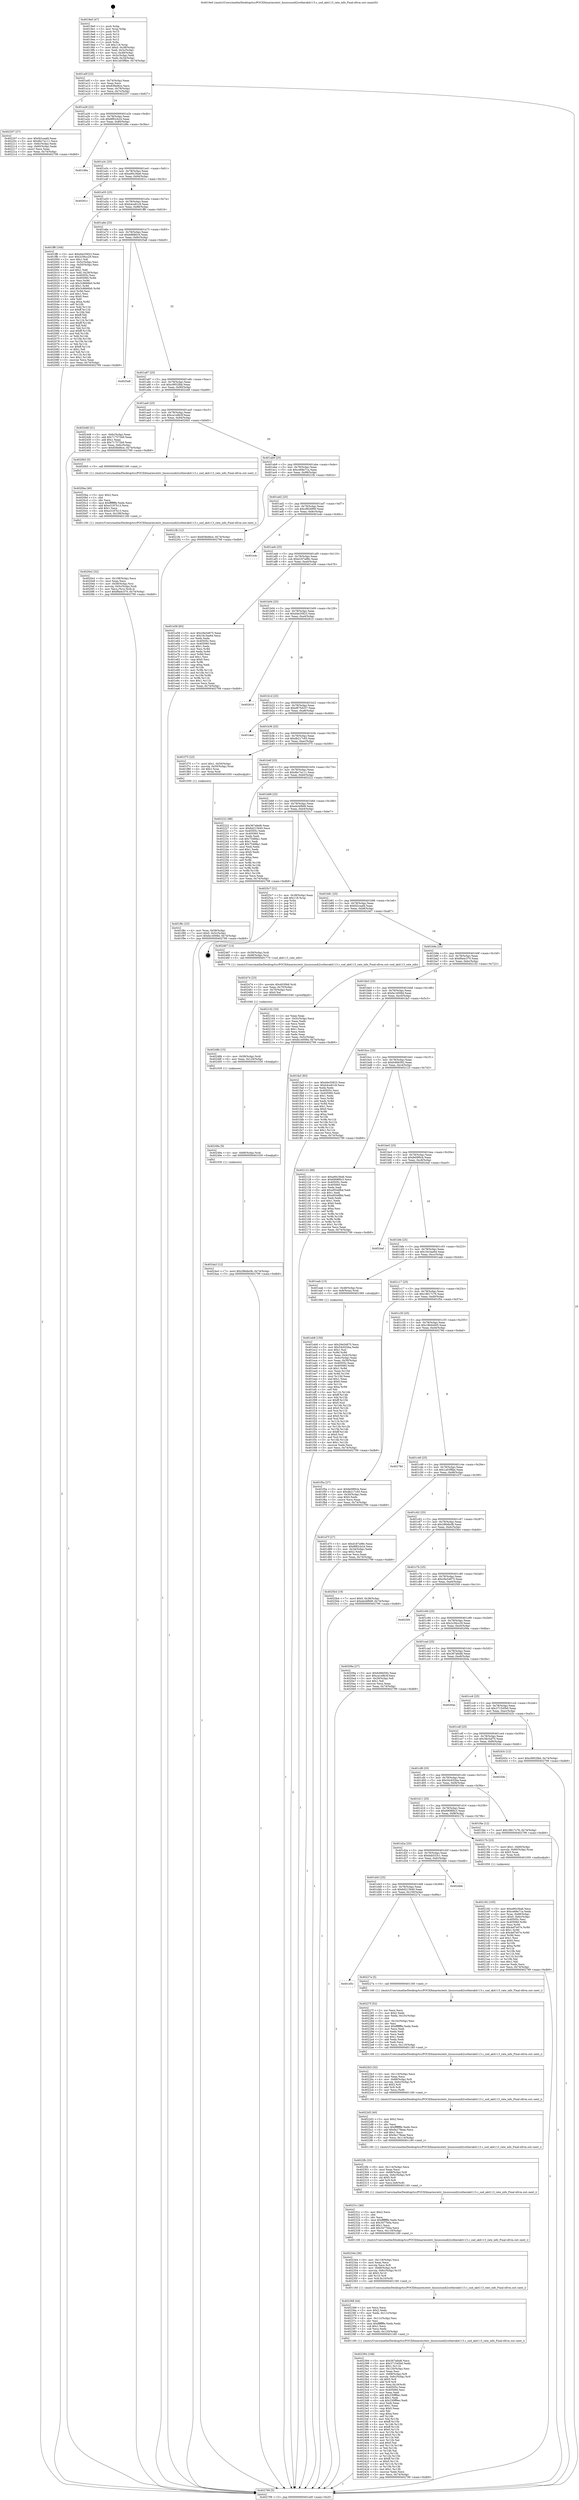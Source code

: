 digraph "0x4019e0" {
  label = "0x4019e0 (/mnt/c/Users/mathe/Desktop/tcc/POCII/binaries/extr_linuxsoundi2cotherak4113.c_snd_ak4113_rate_info_Final-ollvm.out::main(0))"
  labelloc = "t"
  node[shape=record]

  Entry [label="",width=0.3,height=0.3,shape=circle,fillcolor=black,style=filled]
  "0x401a0f" [label="{
     0x401a0f [23]\l
     | [instrs]\l
     &nbsp;&nbsp;0x401a0f \<+3\>: mov -0x74(%rbp),%eax\l
     &nbsp;&nbsp;0x401a12 \<+2\>: mov %eax,%ecx\l
     &nbsp;&nbsp;0x401a14 \<+6\>: sub $0x83fed6ce,%ecx\l
     &nbsp;&nbsp;0x401a1a \<+3\>: mov %eax,-0x78(%rbp)\l
     &nbsp;&nbsp;0x401a1d \<+3\>: mov %ecx,-0x7c(%rbp)\l
     &nbsp;&nbsp;0x401a20 \<+6\>: je 0000000000402207 \<main+0x827\>\l
  }"]
  "0x402207" [label="{
     0x402207 [27]\l
     | [instrs]\l
     &nbsp;&nbsp;0x402207 \<+5\>: mov $0xf42caafd,%eax\l
     &nbsp;&nbsp;0x40220c \<+5\>: mov $0xdbc7a111,%ecx\l
     &nbsp;&nbsp;0x402211 \<+3\>: mov -0x6c(%rbp),%edx\l
     &nbsp;&nbsp;0x402214 \<+3\>: cmp -0x60(%rbp),%edx\l
     &nbsp;&nbsp;0x402217 \<+3\>: cmovl %ecx,%eax\l
     &nbsp;&nbsp;0x40221a \<+3\>: mov %eax,-0x74(%rbp)\l
     &nbsp;&nbsp;0x40221d \<+5\>: jmp 0000000000402799 \<main+0xdb9\>\l
  }"]
  "0x401a26" [label="{
     0x401a26 [22]\l
     | [instrs]\l
     &nbsp;&nbsp;0x401a26 \<+5\>: jmp 0000000000401a2b \<main+0x4b\>\l
     &nbsp;&nbsp;0x401a2b \<+3\>: mov -0x78(%rbp),%eax\l
     &nbsp;&nbsp;0x401a2e \<+5\>: sub $0x8f82cb24,%eax\l
     &nbsp;&nbsp;0x401a33 \<+3\>: mov %eax,-0x80(%rbp)\l
     &nbsp;&nbsp;0x401a36 \<+6\>: je 0000000000401d9a \<main+0x3ba\>\l
  }"]
  Exit [label="",width=0.3,height=0.3,shape=circle,fillcolor=black,style=filled,peripheries=2]
  "0x401d9a" [label="{
     0x401d9a\l
  }", style=dashed]
  "0x401a3c" [label="{
     0x401a3c [25]\l
     | [instrs]\l
     &nbsp;&nbsp;0x401a3c \<+5\>: jmp 0000000000401a41 \<main+0x61\>\l
     &nbsp;&nbsp;0x401a41 \<+3\>: mov -0x78(%rbp),%eax\l
     &nbsp;&nbsp;0x401a44 \<+5\>: sub $0xa90c36a6,%eax\l
     &nbsp;&nbsp;0x401a49 \<+6\>: mov %eax,-0x84(%rbp)\l
     &nbsp;&nbsp;0x401a4f \<+6\>: je 000000000040261c \<main+0xc3c\>\l
  }"]
  "0x4024a3" [label="{
     0x4024a3 [12]\l
     | [instrs]\l
     &nbsp;&nbsp;0x4024a3 \<+7\>: movl $0x286dbcfb,-0x74(%rbp)\l
     &nbsp;&nbsp;0x4024aa \<+5\>: jmp 0000000000402799 \<main+0xdb9\>\l
  }"]
  "0x40261c" [label="{
     0x40261c\l
  }", style=dashed]
  "0x401a55" [label="{
     0x401a55 [25]\l
     | [instrs]\l
     &nbsp;&nbsp;0x401a55 \<+5\>: jmp 0000000000401a5a \<main+0x7a\>\l
     &nbsp;&nbsp;0x401a5a \<+3\>: mov -0x78(%rbp),%eax\l
     &nbsp;&nbsp;0x401a5d \<+5\>: sub $0xb4ce81c9,%eax\l
     &nbsp;&nbsp;0x401a62 \<+6\>: mov %eax,-0x88(%rbp)\l
     &nbsp;&nbsp;0x401a68 \<+6\>: je 0000000000401ff6 \<main+0x616\>\l
  }"]
  "0x40249a" [label="{
     0x40249a [9]\l
     | [instrs]\l
     &nbsp;&nbsp;0x40249a \<+4\>: mov -0x68(%rbp),%rdi\l
     &nbsp;&nbsp;0x40249e \<+5\>: call 0000000000401030 \<free@plt\>\l
     | [calls]\l
     &nbsp;&nbsp;0x401030 \{1\} (unknown)\l
  }"]
  "0x401ff6" [label="{
     0x401ff6 [164]\l
     | [instrs]\l
     &nbsp;&nbsp;0x401ff6 \<+5\>: mov $0xd4e35823,%eax\l
     &nbsp;&nbsp;0x401ffb \<+5\>: mov $0x2c56cc29,%ecx\l
     &nbsp;&nbsp;0x402000 \<+2\>: mov $0x1,%dl\l
     &nbsp;&nbsp;0x402002 \<+3\>: mov -0x5c(%rbp),%esi\l
     &nbsp;&nbsp;0x402005 \<+3\>: cmp -0x50(%rbp),%esi\l
     &nbsp;&nbsp;0x402008 \<+4\>: setl %dil\l
     &nbsp;&nbsp;0x40200c \<+4\>: and $0x1,%dil\l
     &nbsp;&nbsp;0x402010 \<+4\>: mov %dil,-0x29(%rbp)\l
     &nbsp;&nbsp;0x402014 \<+7\>: mov 0x40505c,%esi\l
     &nbsp;&nbsp;0x40201b \<+8\>: mov 0x405060,%r8d\l
     &nbsp;&nbsp;0x402023 \<+3\>: mov %esi,%r9d\l
     &nbsp;&nbsp;0x402026 \<+7\>: sub $0x3c8666b0,%r9d\l
     &nbsp;&nbsp;0x40202d \<+4\>: sub $0x1,%r9d\l
     &nbsp;&nbsp;0x402031 \<+7\>: add $0x3c8666b0,%r9d\l
     &nbsp;&nbsp;0x402038 \<+4\>: imul %r9d,%esi\l
     &nbsp;&nbsp;0x40203c \<+3\>: and $0x1,%esi\l
     &nbsp;&nbsp;0x40203f \<+3\>: cmp $0x0,%esi\l
     &nbsp;&nbsp;0x402042 \<+4\>: sete %dil\l
     &nbsp;&nbsp;0x402046 \<+4\>: cmp $0xa,%r8d\l
     &nbsp;&nbsp;0x40204a \<+4\>: setl %r10b\l
     &nbsp;&nbsp;0x40204e \<+3\>: mov %dil,%r11b\l
     &nbsp;&nbsp;0x402051 \<+4\>: xor $0xff,%r11b\l
     &nbsp;&nbsp;0x402055 \<+3\>: mov %r10b,%bl\l
     &nbsp;&nbsp;0x402058 \<+3\>: xor $0xff,%bl\l
     &nbsp;&nbsp;0x40205b \<+3\>: xor $0x1,%dl\l
     &nbsp;&nbsp;0x40205e \<+3\>: mov %r11b,%r14b\l
     &nbsp;&nbsp;0x402061 \<+4\>: and $0xff,%r14b\l
     &nbsp;&nbsp;0x402065 \<+3\>: and %dl,%dil\l
     &nbsp;&nbsp;0x402068 \<+3\>: mov %bl,%r15b\l
     &nbsp;&nbsp;0x40206b \<+4\>: and $0xff,%r15b\l
     &nbsp;&nbsp;0x40206f \<+3\>: and %dl,%r10b\l
     &nbsp;&nbsp;0x402072 \<+3\>: or %dil,%r14b\l
     &nbsp;&nbsp;0x402075 \<+3\>: or %r10b,%r15b\l
     &nbsp;&nbsp;0x402078 \<+3\>: xor %r15b,%r14b\l
     &nbsp;&nbsp;0x40207b \<+3\>: or %bl,%r11b\l
     &nbsp;&nbsp;0x40207e \<+4\>: xor $0xff,%r11b\l
     &nbsp;&nbsp;0x402082 \<+3\>: or $0x1,%dl\l
     &nbsp;&nbsp;0x402085 \<+3\>: and %dl,%r11b\l
     &nbsp;&nbsp;0x402088 \<+3\>: or %r11b,%r14b\l
     &nbsp;&nbsp;0x40208b \<+4\>: test $0x1,%r14b\l
     &nbsp;&nbsp;0x40208f \<+3\>: cmovne %ecx,%eax\l
     &nbsp;&nbsp;0x402092 \<+3\>: mov %eax,-0x74(%rbp)\l
     &nbsp;&nbsp;0x402095 \<+5\>: jmp 0000000000402799 \<main+0xdb9\>\l
  }"]
  "0x401a6e" [label="{
     0x401a6e [25]\l
     | [instrs]\l
     &nbsp;&nbsp;0x401a6e \<+5\>: jmp 0000000000401a73 \<main+0x93\>\l
     &nbsp;&nbsp;0x401a73 \<+3\>: mov -0x78(%rbp),%eax\l
     &nbsp;&nbsp;0x401a76 \<+5\>: sub $0xb8fdfd16,%eax\l
     &nbsp;&nbsp;0x401a7b \<+6\>: mov %eax,-0x8c(%rbp)\l
     &nbsp;&nbsp;0x401a81 \<+6\>: je 00000000004025a8 \<main+0xbc8\>\l
  }"]
  "0x40248b" [label="{
     0x40248b [15]\l
     | [instrs]\l
     &nbsp;&nbsp;0x40248b \<+4\>: mov -0x58(%rbp),%rdi\l
     &nbsp;&nbsp;0x40248f \<+6\>: mov %eax,-0x124(%rbp)\l
     &nbsp;&nbsp;0x402495 \<+5\>: call 0000000000401030 \<free@plt\>\l
     | [calls]\l
     &nbsp;&nbsp;0x401030 \{1\} (unknown)\l
  }"]
  "0x4025a8" [label="{
     0x4025a8\l
  }", style=dashed]
  "0x401a87" [label="{
     0x401a87 [25]\l
     | [instrs]\l
     &nbsp;&nbsp;0x401a87 \<+5\>: jmp 0000000000401a8c \<main+0xac\>\l
     &nbsp;&nbsp;0x401a8c \<+3\>: mov -0x78(%rbp),%eax\l
     &nbsp;&nbsp;0x401a8f \<+5\>: sub $0xc9952fbb,%eax\l
     &nbsp;&nbsp;0x401a94 \<+6\>: mov %eax,-0x90(%rbp)\l
     &nbsp;&nbsp;0x401a9a \<+6\>: je 0000000000402448 \<main+0xa68\>\l
  }"]
  "0x402474" [label="{
     0x402474 [23]\l
     | [instrs]\l
     &nbsp;&nbsp;0x402474 \<+10\>: movabs $0x4030b6,%rdi\l
     &nbsp;&nbsp;0x40247e \<+3\>: mov %eax,-0x70(%rbp)\l
     &nbsp;&nbsp;0x402481 \<+3\>: mov -0x70(%rbp),%esi\l
     &nbsp;&nbsp;0x402484 \<+2\>: mov $0x0,%al\l
     &nbsp;&nbsp;0x402486 \<+5\>: call 0000000000401040 \<printf@plt\>\l
     | [calls]\l
     &nbsp;&nbsp;0x401040 \{1\} (unknown)\l
  }"]
  "0x402448" [label="{
     0x402448 [31]\l
     | [instrs]\l
     &nbsp;&nbsp;0x402448 \<+3\>: mov -0x6c(%rbp),%eax\l
     &nbsp;&nbsp;0x40244b \<+5\>: add $0x717572b9,%eax\l
     &nbsp;&nbsp;0x402450 \<+3\>: add $0x1,%eax\l
     &nbsp;&nbsp;0x402453 \<+5\>: sub $0x717572b9,%eax\l
     &nbsp;&nbsp;0x402458 \<+3\>: mov %eax,-0x6c(%rbp)\l
     &nbsp;&nbsp;0x40245b \<+7\>: movl $0x83fed6ce,-0x74(%rbp)\l
     &nbsp;&nbsp;0x402462 \<+5\>: jmp 0000000000402799 \<main+0xdb9\>\l
  }"]
  "0x401aa0" [label="{
     0x401aa0 [25]\l
     | [instrs]\l
     &nbsp;&nbsp;0x401aa0 \<+5\>: jmp 0000000000401aa5 \<main+0xc5\>\l
     &nbsp;&nbsp;0x401aa5 \<+3\>: mov -0x78(%rbp),%eax\l
     &nbsp;&nbsp;0x401aa8 \<+5\>: sub $0xca1e8b3f,%eax\l
     &nbsp;&nbsp;0x401aad \<+6\>: mov %eax,-0x94(%rbp)\l
     &nbsp;&nbsp;0x401ab3 \<+6\>: je 00000000004020b5 \<main+0x6d5\>\l
  }"]
  "0x402394" [label="{
     0x402394 [168]\l
     | [instrs]\l
     &nbsp;&nbsp;0x402394 \<+5\>: mov $0x367afed6,%ecx\l
     &nbsp;&nbsp;0x402399 \<+5\>: mov $0x371545b0,%edx\l
     &nbsp;&nbsp;0x40239e \<+3\>: mov $0x1,%r11b\l
     &nbsp;&nbsp;0x4023a1 \<+6\>: mov -0x120(%rbp),%esi\l
     &nbsp;&nbsp;0x4023a7 \<+3\>: imul %eax,%esi\l
     &nbsp;&nbsp;0x4023aa \<+4\>: mov -0x68(%rbp),%r8\l
     &nbsp;&nbsp;0x4023ae \<+4\>: movslq -0x6c(%rbp),%r9\l
     &nbsp;&nbsp;0x4023b2 \<+4\>: shl $0x5,%r9\l
     &nbsp;&nbsp;0x4023b6 \<+3\>: add %r9,%r8\l
     &nbsp;&nbsp;0x4023b9 \<+4\>: mov %esi,0x18(%r8)\l
     &nbsp;&nbsp;0x4023bd \<+7\>: mov 0x40505c,%eax\l
     &nbsp;&nbsp;0x4023c4 \<+7\>: mov 0x405060,%esi\l
     &nbsp;&nbsp;0x4023cb \<+2\>: mov %eax,%edi\l
     &nbsp;&nbsp;0x4023cd \<+6\>: add $0x230ff9ec,%edi\l
     &nbsp;&nbsp;0x4023d3 \<+3\>: sub $0x1,%edi\l
     &nbsp;&nbsp;0x4023d6 \<+6\>: sub $0x230ff9ec,%edi\l
     &nbsp;&nbsp;0x4023dc \<+3\>: imul %edi,%eax\l
     &nbsp;&nbsp;0x4023df \<+3\>: and $0x1,%eax\l
     &nbsp;&nbsp;0x4023e2 \<+3\>: cmp $0x0,%eax\l
     &nbsp;&nbsp;0x4023e5 \<+3\>: sete %bl\l
     &nbsp;&nbsp;0x4023e8 \<+3\>: cmp $0xa,%esi\l
     &nbsp;&nbsp;0x4023eb \<+4\>: setl %r14b\l
     &nbsp;&nbsp;0x4023ef \<+3\>: mov %bl,%r15b\l
     &nbsp;&nbsp;0x4023f2 \<+4\>: xor $0xff,%r15b\l
     &nbsp;&nbsp;0x4023f6 \<+3\>: mov %r14b,%r12b\l
     &nbsp;&nbsp;0x4023f9 \<+4\>: xor $0xff,%r12b\l
     &nbsp;&nbsp;0x4023fd \<+4\>: xor $0x0,%r11b\l
     &nbsp;&nbsp;0x402401 \<+3\>: mov %r15b,%r13b\l
     &nbsp;&nbsp;0x402404 \<+4\>: and $0x0,%r13b\l
     &nbsp;&nbsp;0x402408 \<+3\>: and %r11b,%bl\l
     &nbsp;&nbsp;0x40240b \<+3\>: mov %r12b,%al\l
     &nbsp;&nbsp;0x40240e \<+2\>: and $0x0,%al\l
     &nbsp;&nbsp;0x402410 \<+3\>: and %r11b,%r14b\l
     &nbsp;&nbsp;0x402413 \<+3\>: or %bl,%r13b\l
     &nbsp;&nbsp;0x402416 \<+3\>: or %r14b,%al\l
     &nbsp;&nbsp;0x402419 \<+3\>: xor %al,%r13b\l
     &nbsp;&nbsp;0x40241c \<+3\>: or %r12b,%r15b\l
     &nbsp;&nbsp;0x40241f \<+4\>: xor $0xff,%r15b\l
     &nbsp;&nbsp;0x402423 \<+4\>: or $0x0,%r11b\l
     &nbsp;&nbsp;0x402427 \<+3\>: and %r11b,%r15b\l
     &nbsp;&nbsp;0x40242a \<+3\>: or %r15b,%r13b\l
     &nbsp;&nbsp;0x40242d \<+4\>: test $0x1,%r13b\l
     &nbsp;&nbsp;0x402431 \<+3\>: cmovne %edx,%ecx\l
     &nbsp;&nbsp;0x402434 \<+3\>: mov %ecx,-0x74(%rbp)\l
     &nbsp;&nbsp;0x402437 \<+5\>: jmp 0000000000402799 \<main+0xdb9\>\l
  }"]
  "0x4020b5" [label="{
     0x4020b5 [5]\l
     | [instrs]\l
     &nbsp;&nbsp;0x4020b5 \<+5\>: call 0000000000401160 \<next_i\>\l
     | [calls]\l
     &nbsp;&nbsp;0x401160 \{1\} (/mnt/c/Users/mathe/Desktop/tcc/POCII/binaries/extr_linuxsoundi2cotherak4113.c_snd_ak4113_rate_info_Final-ollvm.out::next_i)\l
  }"]
  "0x401ab9" [label="{
     0x401ab9 [25]\l
     | [instrs]\l
     &nbsp;&nbsp;0x401ab9 \<+5\>: jmp 0000000000401abe \<main+0xde\>\l
     &nbsp;&nbsp;0x401abe \<+3\>: mov -0x78(%rbp),%eax\l
     &nbsp;&nbsp;0x401ac1 \<+5\>: sub $0xce68e71a,%eax\l
     &nbsp;&nbsp;0x401ac6 \<+6\>: mov %eax,-0x98(%rbp)\l
     &nbsp;&nbsp;0x401acc \<+6\>: je 00000000004021fb \<main+0x81b\>\l
  }"]
  "0x402368" [label="{
     0x402368 [44]\l
     | [instrs]\l
     &nbsp;&nbsp;0x402368 \<+2\>: xor %ecx,%ecx\l
     &nbsp;&nbsp;0x40236a \<+5\>: mov $0x2,%edx\l
     &nbsp;&nbsp;0x40236f \<+6\>: mov %edx,-0x11c(%rbp)\l
     &nbsp;&nbsp;0x402375 \<+1\>: cltd\l
     &nbsp;&nbsp;0x402376 \<+6\>: mov -0x11c(%rbp),%esi\l
     &nbsp;&nbsp;0x40237c \<+2\>: idiv %esi\l
     &nbsp;&nbsp;0x40237e \<+6\>: imul $0xfffffffe,%edx,%edx\l
     &nbsp;&nbsp;0x402384 \<+3\>: sub $0x1,%ecx\l
     &nbsp;&nbsp;0x402387 \<+2\>: sub %ecx,%edx\l
     &nbsp;&nbsp;0x402389 \<+6\>: mov %edx,-0x120(%rbp)\l
     &nbsp;&nbsp;0x40238f \<+5\>: call 0000000000401160 \<next_i\>\l
     | [calls]\l
     &nbsp;&nbsp;0x401160 \{1\} (/mnt/c/Users/mathe/Desktop/tcc/POCII/binaries/extr_linuxsoundi2cotherak4113.c_snd_ak4113_rate_info_Final-ollvm.out::next_i)\l
  }"]
  "0x4021fb" [label="{
     0x4021fb [12]\l
     | [instrs]\l
     &nbsp;&nbsp;0x4021fb \<+7\>: movl $0x83fed6ce,-0x74(%rbp)\l
     &nbsp;&nbsp;0x402202 \<+5\>: jmp 0000000000402799 \<main+0xdb9\>\l
  }"]
  "0x401ad2" [label="{
     0x401ad2 [25]\l
     | [instrs]\l
     &nbsp;&nbsp;0x401ad2 \<+5\>: jmp 0000000000401ad7 \<main+0xf7\>\l
     &nbsp;&nbsp;0x401ad7 \<+3\>: mov -0x78(%rbp),%eax\l
     &nbsp;&nbsp;0x401ada \<+5\>: sub $0xcf654990,%eax\l
     &nbsp;&nbsp;0x401adf \<+6\>: mov %eax,-0x9c(%rbp)\l
     &nbsp;&nbsp;0x401ae5 \<+6\>: je 0000000000401e4c \<main+0x46c\>\l
  }"]
  "0x402344" [label="{
     0x402344 [36]\l
     | [instrs]\l
     &nbsp;&nbsp;0x402344 \<+6\>: mov -0x118(%rbp),%ecx\l
     &nbsp;&nbsp;0x40234a \<+3\>: imul %eax,%ecx\l
     &nbsp;&nbsp;0x40234d \<+3\>: movslq %ecx,%r8\l
     &nbsp;&nbsp;0x402350 \<+4\>: mov -0x68(%rbp),%r9\l
     &nbsp;&nbsp;0x402354 \<+4\>: movslq -0x6c(%rbp),%r10\l
     &nbsp;&nbsp;0x402358 \<+4\>: shl $0x5,%r10\l
     &nbsp;&nbsp;0x40235c \<+3\>: add %r10,%r9\l
     &nbsp;&nbsp;0x40235f \<+4\>: mov %r8,0x10(%r9)\l
     &nbsp;&nbsp;0x402363 \<+5\>: call 0000000000401160 \<next_i\>\l
     | [calls]\l
     &nbsp;&nbsp;0x401160 \{1\} (/mnt/c/Users/mathe/Desktop/tcc/POCII/binaries/extr_linuxsoundi2cotherak4113.c_snd_ak4113_rate_info_Final-ollvm.out::next_i)\l
  }"]
  "0x401e4c" [label="{
     0x401e4c\l
  }", style=dashed]
  "0x401aeb" [label="{
     0x401aeb [25]\l
     | [instrs]\l
     &nbsp;&nbsp;0x401aeb \<+5\>: jmp 0000000000401af0 \<main+0x110\>\l
     &nbsp;&nbsp;0x401af0 \<+3\>: mov -0x78(%rbp),%eax\l
     &nbsp;&nbsp;0x401af3 \<+5\>: sub $0xd187a98c,%eax\l
     &nbsp;&nbsp;0x401af8 \<+6\>: mov %eax,-0xa0(%rbp)\l
     &nbsp;&nbsp;0x401afe \<+6\>: je 0000000000401e58 \<main+0x478\>\l
  }"]
  "0x40231c" [label="{
     0x40231c [40]\l
     | [instrs]\l
     &nbsp;&nbsp;0x40231c \<+5\>: mov $0x2,%ecx\l
     &nbsp;&nbsp;0x402321 \<+1\>: cltd\l
     &nbsp;&nbsp;0x402322 \<+2\>: idiv %ecx\l
     &nbsp;&nbsp;0x402324 \<+6\>: imul $0xfffffffe,%edx,%ecx\l
     &nbsp;&nbsp;0x40232a \<+6\>: sub $0x3477b0a,%ecx\l
     &nbsp;&nbsp;0x402330 \<+3\>: add $0x1,%ecx\l
     &nbsp;&nbsp;0x402333 \<+6\>: add $0x3477b0a,%ecx\l
     &nbsp;&nbsp;0x402339 \<+6\>: mov %ecx,-0x118(%rbp)\l
     &nbsp;&nbsp;0x40233f \<+5\>: call 0000000000401160 \<next_i\>\l
     | [calls]\l
     &nbsp;&nbsp;0x401160 \{1\} (/mnt/c/Users/mathe/Desktop/tcc/POCII/binaries/extr_linuxsoundi2cotherak4113.c_snd_ak4113_rate_info_Final-ollvm.out::next_i)\l
  }"]
  "0x401e58" [label="{
     0x401e58 [83]\l
     | [instrs]\l
     &nbsp;&nbsp;0x401e58 \<+5\>: mov $0x29a54875,%eax\l
     &nbsp;&nbsp;0x401e5d \<+5\>: mov $0x16c3ae64,%ecx\l
     &nbsp;&nbsp;0x401e62 \<+2\>: xor %edx,%edx\l
     &nbsp;&nbsp;0x401e64 \<+7\>: mov 0x40505c,%esi\l
     &nbsp;&nbsp;0x401e6b \<+7\>: mov 0x405060,%edi\l
     &nbsp;&nbsp;0x401e72 \<+3\>: sub $0x1,%edx\l
     &nbsp;&nbsp;0x401e75 \<+3\>: mov %esi,%r8d\l
     &nbsp;&nbsp;0x401e78 \<+3\>: add %edx,%r8d\l
     &nbsp;&nbsp;0x401e7b \<+4\>: imul %r8d,%esi\l
     &nbsp;&nbsp;0x401e7f \<+3\>: and $0x1,%esi\l
     &nbsp;&nbsp;0x401e82 \<+3\>: cmp $0x0,%esi\l
     &nbsp;&nbsp;0x401e85 \<+4\>: sete %r9b\l
     &nbsp;&nbsp;0x401e89 \<+3\>: cmp $0xa,%edi\l
     &nbsp;&nbsp;0x401e8c \<+4\>: setl %r10b\l
     &nbsp;&nbsp;0x401e90 \<+3\>: mov %r9b,%r11b\l
     &nbsp;&nbsp;0x401e93 \<+3\>: and %r10b,%r11b\l
     &nbsp;&nbsp;0x401e96 \<+3\>: xor %r10b,%r9b\l
     &nbsp;&nbsp;0x401e99 \<+3\>: or %r9b,%r11b\l
     &nbsp;&nbsp;0x401e9c \<+4\>: test $0x1,%r11b\l
     &nbsp;&nbsp;0x401ea0 \<+3\>: cmovne %ecx,%eax\l
     &nbsp;&nbsp;0x401ea3 \<+3\>: mov %eax,-0x74(%rbp)\l
     &nbsp;&nbsp;0x401ea6 \<+5\>: jmp 0000000000402799 \<main+0xdb9\>\l
  }"]
  "0x401b04" [label="{
     0x401b04 [25]\l
     | [instrs]\l
     &nbsp;&nbsp;0x401b04 \<+5\>: jmp 0000000000401b09 \<main+0x129\>\l
     &nbsp;&nbsp;0x401b09 \<+3\>: mov -0x78(%rbp),%eax\l
     &nbsp;&nbsp;0x401b0c \<+5\>: sub $0xd4e35823,%eax\l
     &nbsp;&nbsp;0x401b11 \<+6\>: mov %eax,-0xa4(%rbp)\l
     &nbsp;&nbsp;0x401b17 \<+6\>: je 0000000000402610 \<main+0xc30\>\l
  }"]
  "0x4022fb" [label="{
     0x4022fb [33]\l
     | [instrs]\l
     &nbsp;&nbsp;0x4022fb \<+6\>: mov -0x114(%rbp),%ecx\l
     &nbsp;&nbsp;0x402301 \<+3\>: imul %eax,%ecx\l
     &nbsp;&nbsp;0x402304 \<+4\>: mov -0x68(%rbp),%r8\l
     &nbsp;&nbsp;0x402308 \<+4\>: movslq -0x6c(%rbp),%r9\l
     &nbsp;&nbsp;0x40230c \<+4\>: shl $0x5,%r9\l
     &nbsp;&nbsp;0x402310 \<+3\>: add %r9,%r8\l
     &nbsp;&nbsp;0x402313 \<+4\>: mov %ecx,0x8(%r8)\l
     &nbsp;&nbsp;0x402317 \<+5\>: call 0000000000401160 \<next_i\>\l
     | [calls]\l
     &nbsp;&nbsp;0x401160 \{1\} (/mnt/c/Users/mathe/Desktop/tcc/POCII/binaries/extr_linuxsoundi2cotherak4113.c_snd_ak4113_rate_info_Final-ollvm.out::next_i)\l
  }"]
  "0x402610" [label="{
     0x402610\l
  }", style=dashed]
  "0x401b1d" [label="{
     0x401b1d [25]\l
     | [instrs]\l
     &nbsp;&nbsp;0x401b1d \<+5\>: jmp 0000000000401b22 \<main+0x142\>\l
     &nbsp;&nbsp;0x401b22 \<+3\>: mov -0x78(%rbp),%eax\l
     &nbsp;&nbsp;0x401b25 \<+5\>: sub $0xd875d257,%eax\l
     &nbsp;&nbsp;0x401b2a \<+6\>: mov %eax,-0xa8(%rbp)\l
     &nbsp;&nbsp;0x401b30 \<+6\>: je 0000000000401ded \<main+0x40d\>\l
  }"]
  "0x4022d3" [label="{
     0x4022d3 [40]\l
     | [instrs]\l
     &nbsp;&nbsp;0x4022d3 \<+5\>: mov $0x2,%ecx\l
     &nbsp;&nbsp;0x4022d8 \<+1\>: cltd\l
     &nbsp;&nbsp;0x4022d9 \<+2\>: idiv %ecx\l
     &nbsp;&nbsp;0x4022db \<+6\>: imul $0xfffffffe,%edx,%ecx\l
     &nbsp;&nbsp;0x4022e1 \<+6\>: add $0x9a178eae,%ecx\l
     &nbsp;&nbsp;0x4022e7 \<+3\>: add $0x1,%ecx\l
     &nbsp;&nbsp;0x4022ea \<+6\>: sub $0x9a178eae,%ecx\l
     &nbsp;&nbsp;0x4022f0 \<+6\>: mov %ecx,-0x114(%rbp)\l
     &nbsp;&nbsp;0x4022f6 \<+5\>: call 0000000000401160 \<next_i\>\l
     | [calls]\l
     &nbsp;&nbsp;0x401160 \{1\} (/mnt/c/Users/mathe/Desktop/tcc/POCII/binaries/extr_linuxsoundi2cotherak4113.c_snd_ak4113_rate_info_Final-ollvm.out::next_i)\l
  }"]
  "0x401ded" [label="{
     0x401ded\l
  }", style=dashed]
  "0x401b36" [label="{
     0x401b36 [25]\l
     | [instrs]\l
     &nbsp;&nbsp;0x401b36 \<+5\>: jmp 0000000000401b3b \<main+0x15b\>\l
     &nbsp;&nbsp;0x401b3b \<+3\>: mov -0x78(%rbp),%eax\l
     &nbsp;&nbsp;0x401b3e \<+5\>: sub $0xdb217c93,%eax\l
     &nbsp;&nbsp;0x401b43 \<+6\>: mov %eax,-0xac(%rbp)\l
     &nbsp;&nbsp;0x401b49 \<+6\>: je 0000000000401f75 \<main+0x595\>\l
  }"]
  "0x4022b3" [label="{
     0x4022b3 [32]\l
     | [instrs]\l
     &nbsp;&nbsp;0x4022b3 \<+6\>: mov -0x110(%rbp),%ecx\l
     &nbsp;&nbsp;0x4022b9 \<+3\>: imul %eax,%ecx\l
     &nbsp;&nbsp;0x4022bc \<+4\>: mov -0x68(%rbp),%r8\l
     &nbsp;&nbsp;0x4022c0 \<+4\>: movslq -0x6c(%rbp),%r9\l
     &nbsp;&nbsp;0x4022c4 \<+4\>: shl $0x5,%r9\l
     &nbsp;&nbsp;0x4022c8 \<+3\>: add %r9,%r8\l
     &nbsp;&nbsp;0x4022cb \<+3\>: mov %ecx,(%r8)\l
     &nbsp;&nbsp;0x4022ce \<+5\>: call 0000000000401160 \<next_i\>\l
     | [calls]\l
     &nbsp;&nbsp;0x401160 \{1\} (/mnt/c/Users/mathe/Desktop/tcc/POCII/binaries/extr_linuxsoundi2cotherak4113.c_snd_ak4113_rate_info_Final-ollvm.out::next_i)\l
  }"]
  "0x401f75" [label="{
     0x401f75 [23]\l
     | [instrs]\l
     &nbsp;&nbsp;0x401f75 \<+7\>: movl $0x1,-0x50(%rbp)\l
     &nbsp;&nbsp;0x401f7c \<+4\>: movslq -0x50(%rbp),%rax\l
     &nbsp;&nbsp;0x401f80 \<+4\>: shl $0x2,%rax\l
     &nbsp;&nbsp;0x401f84 \<+3\>: mov %rax,%rdi\l
     &nbsp;&nbsp;0x401f87 \<+5\>: call 0000000000401050 \<malloc@plt\>\l
     | [calls]\l
     &nbsp;&nbsp;0x401050 \{1\} (unknown)\l
  }"]
  "0x401b4f" [label="{
     0x401b4f [25]\l
     | [instrs]\l
     &nbsp;&nbsp;0x401b4f \<+5\>: jmp 0000000000401b54 \<main+0x174\>\l
     &nbsp;&nbsp;0x401b54 \<+3\>: mov -0x78(%rbp),%eax\l
     &nbsp;&nbsp;0x401b57 \<+5\>: sub $0xdbc7a111,%eax\l
     &nbsp;&nbsp;0x401b5c \<+6\>: mov %eax,-0xb0(%rbp)\l
     &nbsp;&nbsp;0x401b62 \<+6\>: je 0000000000402222 \<main+0x842\>\l
  }"]
  "0x40227f" [label="{
     0x40227f [52]\l
     | [instrs]\l
     &nbsp;&nbsp;0x40227f \<+2\>: xor %ecx,%ecx\l
     &nbsp;&nbsp;0x402281 \<+5\>: mov $0x2,%edx\l
     &nbsp;&nbsp;0x402286 \<+6\>: mov %edx,-0x10c(%rbp)\l
     &nbsp;&nbsp;0x40228c \<+1\>: cltd\l
     &nbsp;&nbsp;0x40228d \<+6\>: mov -0x10c(%rbp),%esi\l
     &nbsp;&nbsp;0x402293 \<+2\>: idiv %esi\l
     &nbsp;&nbsp;0x402295 \<+6\>: imul $0xfffffffe,%edx,%edx\l
     &nbsp;&nbsp;0x40229b \<+2\>: mov %ecx,%edi\l
     &nbsp;&nbsp;0x40229d \<+2\>: sub %edx,%edi\l
     &nbsp;&nbsp;0x40229f \<+2\>: mov %ecx,%edx\l
     &nbsp;&nbsp;0x4022a1 \<+3\>: sub $0x1,%edx\l
     &nbsp;&nbsp;0x4022a4 \<+2\>: add %edx,%edi\l
     &nbsp;&nbsp;0x4022a6 \<+2\>: sub %edi,%ecx\l
     &nbsp;&nbsp;0x4022a8 \<+6\>: mov %ecx,-0x110(%rbp)\l
     &nbsp;&nbsp;0x4022ae \<+5\>: call 0000000000401160 \<next_i\>\l
     | [calls]\l
     &nbsp;&nbsp;0x401160 \{1\} (/mnt/c/Users/mathe/Desktop/tcc/POCII/binaries/extr_linuxsoundi2cotherak4113.c_snd_ak4113_rate_info_Final-ollvm.out::next_i)\l
  }"]
  "0x402222" [label="{
     0x402222 [88]\l
     | [instrs]\l
     &nbsp;&nbsp;0x402222 \<+5\>: mov $0x367afed6,%eax\l
     &nbsp;&nbsp;0x402227 \<+5\>: mov $0x6d215640,%ecx\l
     &nbsp;&nbsp;0x40222c \<+7\>: mov 0x40505c,%edx\l
     &nbsp;&nbsp;0x402233 \<+7\>: mov 0x405060,%esi\l
     &nbsp;&nbsp;0x40223a \<+2\>: mov %edx,%edi\l
     &nbsp;&nbsp;0x40223c \<+6\>: sub $0x75488a1,%edi\l
     &nbsp;&nbsp;0x402242 \<+3\>: sub $0x1,%edi\l
     &nbsp;&nbsp;0x402245 \<+6\>: add $0x75488a1,%edi\l
     &nbsp;&nbsp;0x40224b \<+3\>: imul %edi,%edx\l
     &nbsp;&nbsp;0x40224e \<+3\>: and $0x1,%edx\l
     &nbsp;&nbsp;0x402251 \<+3\>: cmp $0x0,%edx\l
     &nbsp;&nbsp;0x402254 \<+4\>: sete %r8b\l
     &nbsp;&nbsp;0x402258 \<+3\>: cmp $0xa,%esi\l
     &nbsp;&nbsp;0x40225b \<+4\>: setl %r9b\l
     &nbsp;&nbsp;0x40225f \<+3\>: mov %r8b,%r10b\l
     &nbsp;&nbsp;0x402262 \<+3\>: and %r9b,%r10b\l
     &nbsp;&nbsp;0x402265 \<+3\>: xor %r9b,%r8b\l
     &nbsp;&nbsp;0x402268 \<+3\>: or %r8b,%r10b\l
     &nbsp;&nbsp;0x40226b \<+4\>: test $0x1,%r10b\l
     &nbsp;&nbsp;0x40226f \<+3\>: cmovne %ecx,%eax\l
     &nbsp;&nbsp;0x402272 \<+3\>: mov %eax,-0x74(%rbp)\l
     &nbsp;&nbsp;0x402275 \<+5\>: jmp 0000000000402799 \<main+0xdb9\>\l
  }"]
  "0x401b68" [label="{
     0x401b68 [25]\l
     | [instrs]\l
     &nbsp;&nbsp;0x401b68 \<+5\>: jmp 0000000000401b6d \<main+0x18d\>\l
     &nbsp;&nbsp;0x401b6d \<+3\>: mov -0x78(%rbp),%eax\l
     &nbsp;&nbsp;0x401b70 \<+5\>: sub $0xebcbf9d9,%eax\l
     &nbsp;&nbsp;0x401b75 \<+6\>: mov %eax,-0xb4(%rbp)\l
     &nbsp;&nbsp;0x401b7b \<+6\>: je 00000000004025c7 \<main+0xbe7\>\l
  }"]
  "0x401d5c" [label="{
     0x401d5c\l
  }", style=dashed]
  "0x4025c7" [label="{
     0x4025c7 [21]\l
     | [instrs]\l
     &nbsp;&nbsp;0x4025c7 \<+3\>: mov -0x38(%rbp),%eax\l
     &nbsp;&nbsp;0x4025ca \<+7\>: add $0x118,%rsp\l
     &nbsp;&nbsp;0x4025d1 \<+1\>: pop %rbx\l
     &nbsp;&nbsp;0x4025d2 \<+2\>: pop %r12\l
     &nbsp;&nbsp;0x4025d4 \<+2\>: pop %r13\l
     &nbsp;&nbsp;0x4025d6 \<+2\>: pop %r14\l
     &nbsp;&nbsp;0x4025d8 \<+2\>: pop %r15\l
     &nbsp;&nbsp;0x4025da \<+1\>: pop %rbp\l
     &nbsp;&nbsp;0x4025db \<+1\>: ret\l
  }"]
  "0x401b81" [label="{
     0x401b81 [25]\l
     | [instrs]\l
     &nbsp;&nbsp;0x401b81 \<+5\>: jmp 0000000000401b86 \<main+0x1a6\>\l
     &nbsp;&nbsp;0x401b86 \<+3\>: mov -0x78(%rbp),%eax\l
     &nbsp;&nbsp;0x401b89 \<+5\>: sub $0xf42caafd,%eax\l
     &nbsp;&nbsp;0x401b8e \<+6\>: mov %eax,-0xb8(%rbp)\l
     &nbsp;&nbsp;0x401b94 \<+6\>: je 0000000000402467 \<main+0xa87\>\l
  }"]
  "0x40227a" [label="{
     0x40227a [5]\l
     | [instrs]\l
     &nbsp;&nbsp;0x40227a \<+5\>: call 0000000000401160 \<next_i\>\l
     | [calls]\l
     &nbsp;&nbsp;0x401160 \{1\} (/mnt/c/Users/mathe/Desktop/tcc/POCII/binaries/extr_linuxsoundi2cotherak4113.c_snd_ak4113_rate_info_Final-ollvm.out::next_i)\l
  }"]
  "0x402467" [label="{
     0x402467 [13]\l
     | [instrs]\l
     &nbsp;&nbsp;0x402467 \<+4\>: mov -0x58(%rbp),%rdi\l
     &nbsp;&nbsp;0x40246b \<+4\>: mov -0x68(%rbp),%rsi\l
     &nbsp;&nbsp;0x40246f \<+5\>: call 0000000000401770 \<snd_ak4113_rate_info\>\l
     | [calls]\l
     &nbsp;&nbsp;0x401770 \{1\} (/mnt/c/Users/mathe/Desktop/tcc/POCII/binaries/extr_linuxsoundi2cotherak4113.c_snd_ak4113_rate_info_Final-ollvm.out::snd_ak4113_rate_info)\l
  }"]
  "0x401b9a" [label="{
     0x401b9a [25]\l
     | [instrs]\l
     &nbsp;&nbsp;0x401b9a \<+5\>: jmp 0000000000401b9f \<main+0x1bf\>\l
     &nbsp;&nbsp;0x401b9f \<+3\>: mov -0x78(%rbp),%eax\l
     &nbsp;&nbsp;0x401ba2 \<+5\>: sub $0xf9a4c370,%eax\l
     &nbsp;&nbsp;0x401ba7 \<+6\>: mov %eax,-0xbc(%rbp)\l
     &nbsp;&nbsp;0x401bad \<+6\>: je 0000000000402102 \<main+0x722\>\l
  }"]
  "0x401d43" [label="{
     0x401d43 [25]\l
     | [instrs]\l
     &nbsp;&nbsp;0x401d43 \<+5\>: jmp 0000000000401d48 \<main+0x368\>\l
     &nbsp;&nbsp;0x401d48 \<+3\>: mov -0x78(%rbp),%eax\l
     &nbsp;&nbsp;0x401d4b \<+5\>: sub $0x6d215640,%eax\l
     &nbsp;&nbsp;0x401d50 \<+6\>: mov %eax,-0x100(%rbp)\l
     &nbsp;&nbsp;0x401d56 \<+6\>: je 000000000040227a \<main+0x89a\>\l
  }"]
  "0x402102" [label="{
     0x402102 [33]\l
     | [instrs]\l
     &nbsp;&nbsp;0x402102 \<+2\>: xor %eax,%eax\l
     &nbsp;&nbsp;0x402104 \<+3\>: mov -0x5c(%rbp),%ecx\l
     &nbsp;&nbsp;0x402107 \<+2\>: mov %eax,%edx\l
     &nbsp;&nbsp;0x402109 \<+2\>: sub %ecx,%edx\l
     &nbsp;&nbsp;0x40210b \<+2\>: mov %eax,%ecx\l
     &nbsp;&nbsp;0x40210d \<+3\>: sub $0x1,%ecx\l
     &nbsp;&nbsp;0x402110 \<+2\>: add %ecx,%edx\l
     &nbsp;&nbsp;0x402112 \<+2\>: sub %edx,%eax\l
     &nbsp;&nbsp;0x402114 \<+3\>: mov %eax,-0x5c(%rbp)\l
     &nbsp;&nbsp;0x402117 \<+7\>: movl $0xfa14008d,-0x74(%rbp)\l
     &nbsp;&nbsp;0x40211e \<+5\>: jmp 0000000000402799 \<main+0xdb9\>\l
  }"]
  "0x401bb3" [label="{
     0x401bb3 [25]\l
     | [instrs]\l
     &nbsp;&nbsp;0x401bb3 \<+5\>: jmp 0000000000401bb8 \<main+0x1d8\>\l
     &nbsp;&nbsp;0x401bb8 \<+3\>: mov -0x78(%rbp),%eax\l
     &nbsp;&nbsp;0x401bbb \<+5\>: sub $0xfa14008d,%eax\l
     &nbsp;&nbsp;0x401bc0 \<+6\>: mov %eax,-0xc0(%rbp)\l
     &nbsp;&nbsp;0x401bc6 \<+6\>: je 0000000000401fa3 \<main+0x5c3\>\l
  }"]
  "0x4024bb" [label="{
     0x4024bb\l
  }", style=dashed]
  "0x401fa3" [label="{
     0x401fa3 [83]\l
     | [instrs]\l
     &nbsp;&nbsp;0x401fa3 \<+5\>: mov $0xd4e35823,%eax\l
     &nbsp;&nbsp;0x401fa8 \<+5\>: mov $0xb4ce81c9,%ecx\l
     &nbsp;&nbsp;0x401fad \<+2\>: xor %edx,%edx\l
     &nbsp;&nbsp;0x401faf \<+7\>: mov 0x40505c,%esi\l
     &nbsp;&nbsp;0x401fb6 \<+7\>: mov 0x405060,%edi\l
     &nbsp;&nbsp;0x401fbd \<+3\>: sub $0x1,%edx\l
     &nbsp;&nbsp;0x401fc0 \<+3\>: mov %esi,%r8d\l
     &nbsp;&nbsp;0x401fc3 \<+3\>: add %edx,%r8d\l
     &nbsp;&nbsp;0x401fc6 \<+4\>: imul %r8d,%esi\l
     &nbsp;&nbsp;0x401fca \<+3\>: and $0x1,%esi\l
     &nbsp;&nbsp;0x401fcd \<+3\>: cmp $0x0,%esi\l
     &nbsp;&nbsp;0x401fd0 \<+4\>: sete %r9b\l
     &nbsp;&nbsp;0x401fd4 \<+3\>: cmp $0xa,%edi\l
     &nbsp;&nbsp;0x401fd7 \<+4\>: setl %r10b\l
     &nbsp;&nbsp;0x401fdb \<+3\>: mov %r9b,%r11b\l
     &nbsp;&nbsp;0x401fde \<+3\>: and %r10b,%r11b\l
     &nbsp;&nbsp;0x401fe1 \<+3\>: xor %r10b,%r9b\l
     &nbsp;&nbsp;0x401fe4 \<+3\>: or %r9b,%r11b\l
     &nbsp;&nbsp;0x401fe7 \<+4\>: test $0x1,%r11b\l
     &nbsp;&nbsp;0x401feb \<+3\>: cmovne %ecx,%eax\l
     &nbsp;&nbsp;0x401fee \<+3\>: mov %eax,-0x74(%rbp)\l
     &nbsp;&nbsp;0x401ff1 \<+5\>: jmp 0000000000402799 \<main+0xdb9\>\l
  }"]
  "0x401bcc" [label="{
     0x401bcc [25]\l
     | [instrs]\l
     &nbsp;&nbsp;0x401bcc \<+5\>: jmp 0000000000401bd1 \<main+0x1f1\>\l
     &nbsp;&nbsp;0x401bd1 \<+3\>: mov -0x78(%rbp),%eax\l
     &nbsp;&nbsp;0x401bd4 \<+5\>: sub $0xfc66b592,%eax\l
     &nbsp;&nbsp;0x401bd9 \<+6\>: mov %eax,-0xc4(%rbp)\l
     &nbsp;&nbsp;0x401bdf \<+6\>: je 0000000000402123 \<main+0x743\>\l
  }"]
  "0x402192" [label="{
     0x402192 [105]\l
     | [instrs]\l
     &nbsp;&nbsp;0x402192 \<+5\>: mov $0xa90c36a6,%ecx\l
     &nbsp;&nbsp;0x402197 \<+5\>: mov $0xce68e71a,%edx\l
     &nbsp;&nbsp;0x40219c \<+4\>: mov %rax,-0x68(%rbp)\l
     &nbsp;&nbsp;0x4021a0 \<+7\>: movl $0x0,-0x6c(%rbp)\l
     &nbsp;&nbsp;0x4021a7 \<+7\>: mov 0x40505c,%esi\l
     &nbsp;&nbsp;0x4021ae \<+8\>: mov 0x405060,%r8d\l
     &nbsp;&nbsp;0x4021b6 \<+3\>: mov %esi,%r9d\l
     &nbsp;&nbsp;0x4021b9 \<+7\>: add $0x4ef7e07e,%r9d\l
     &nbsp;&nbsp;0x4021c0 \<+4\>: sub $0x1,%r9d\l
     &nbsp;&nbsp;0x4021c4 \<+7\>: sub $0x4ef7e07e,%r9d\l
     &nbsp;&nbsp;0x4021cb \<+4\>: imul %r9d,%esi\l
     &nbsp;&nbsp;0x4021cf \<+3\>: and $0x1,%esi\l
     &nbsp;&nbsp;0x4021d2 \<+3\>: cmp $0x0,%esi\l
     &nbsp;&nbsp;0x4021d5 \<+4\>: sete %r10b\l
     &nbsp;&nbsp;0x4021d9 \<+4\>: cmp $0xa,%r8d\l
     &nbsp;&nbsp;0x4021dd \<+4\>: setl %r11b\l
     &nbsp;&nbsp;0x4021e1 \<+3\>: mov %r10b,%bl\l
     &nbsp;&nbsp;0x4021e4 \<+3\>: and %r11b,%bl\l
     &nbsp;&nbsp;0x4021e7 \<+3\>: xor %r11b,%r10b\l
     &nbsp;&nbsp;0x4021ea \<+3\>: or %r10b,%bl\l
     &nbsp;&nbsp;0x4021ed \<+3\>: test $0x1,%bl\l
     &nbsp;&nbsp;0x4021f0 \<+3\>: cmovne %edx,%ecx\l
     &nbsp;&nbsp;0x4021f3 \<+3\>: mov %ecx,-0x74(%rbp)\l
     &nbsp;&nbsp;0x4021f6 \<+5\>: jmp 0000000000402799 \<main+0xdb9\>\l
  }"]
  "0x402123" [label="{
     0x402123 [88]\l
     | [instrs]\l
     &nbsp;&nbsp;0x402123 \<+5\>: mov $0xa90c36a6,%eax\l
     &nbsp;&nbsp;0x402128 \<+5\>: mov $0x6908f0c3,%ecx\l
     &nbsp;&nbsp;0x40212d \<+7\>: mov 0x40505c,%edx\l
     &nbsp;&nbsp;0x402134 \<+7\>: mov 0x405060,%esi\l
     &nbsp;&nbsp;0x40213b \<+2\>: mov %edx,%edi\l
     &nbsp;&nbsp;0x40213d \<+6\>: add $0xe954dfbd,%edi\l
     &nbsp;&nbsp;0x402143 \<+3\>: sub $0x1,%edi\l
     &nbsp;&nbsp;0x402146 \<+6\>: sub $0xe954dfbd,%edi\l
     &nbsp;&nbsp;0x40214c \<+3\>: imul %edi,%edx\l
     &nbsp;&nbsp;0x40214f \<+3\>: and $0x1,%edx\l
     &nbsp;&nbsp;0x402152 \<+3\>: cmp $0x0,%edx\l
     &nbsp;&nbsp;0x402155 \<+4\>: sete %r8b\l
     &nbsp;&nbsp;0x402159 \<+3\>: cmp $0xa,%esi\l
     &nbsp;&nbsp;0x40215c \<+4\>: setl %r9b\l
     &nbsp;&nbsp;0x402160 \<+3\>: mov %r8b,%r10b\l
     &nbsp;&nbsp;0x402163 \<+3\>: and %r9b,%r10b\l
     &nbsp;&nbsp;0x402166 \<+3\>: xor %r9b,%r8b\l
     &nbsp;&nbsp;0x402169 \<+3\>: or %r8b,%r10b\l
     &nbsp;&nbsp;0x40216c \<+4\>: test $0x1,%r10b\l
     &nbsp;&nbsp;0x402170 \<+3\>: cmovne %ecx,%eax\l
     &nbsp;&nbsp;0x402173 \<+3\>: mov %eax,-0x74(%rbp)\l
     &nbsp;&nbsp;0x402176 \<+5\>: jmp 0000000000402799 \<main+0xdb9\>\l
  }"]
  "0x401be5" [label="{
     0x401be5 [25]\l
     | [instrs]\l
     &nbsp;&nbsp;0x401be5 \<+5\>: jmp 0000000000401bea \<main+0x20a\>\l
     &nbsp;&nbsp;0x401bea \<+3\>: mov -0x78(%rbp),%eax\l
     &nbsp;&nbsp;0x401bed \<+5\>: sub $0xfe09f0cb,%eax\l
     &nbsp;&nbsp;0x401bf2 \<+6\>: mov %eax,-0xc8(%rbp)\l
     &nbsp;&nbsp;0x401bf8 \<+6\>: je 00000000004024af \<main+0xacf\>\l
  }"]
  "0x401d2a" [label="{
     0x401d2a [25]\l
     | [instrs]\l
     &nbsp;&nbsp;0x401d2a \<+5\>: jmp 0000000000401d2f \<main+0x34f\>\l
     &nbsp;&nbsp;0x401d2f \<+3\>: mov -0x78(%rbp),%eax\l
     &nbsp;&nbsp;0x401d32 \<+5\>: sub $0x6ab533c1,%eax\l
     &nbsp;&nbsp;0x401d37 \<+6\>: mov %eax,-0xfc(%rbp)\l
     &nbsp;&nbsp;0x401d3d \<+6\>: je 00000000004024bb \<main+0xadb\>\l
  }"]
  "0x4024af" [label="{
     0x4024af\l
  }", style=dashed]
  "0x401bfe" [label="{
     0x401bfe [25]\l
     | [instrs]\l
     &nbsp;&nbsp;0x401bfe \<+5\>: jmp 0000000000401c03 \<main+0x223\>\l
     &nbsp;&nbsp;0x401c03 \<+3\>: mov -0x78(%rbp),%eax\l
     &nbsp;&nbsp;0x401c06 \<+5\>: sub $0x16c3ae64,%eax\l
     &nbsp;&nbsp;0x401c0b \<+6\>: mov %eax,-0xcc(%rbp)\l
     &nbsp;&nbsp;0x401c11 \<+6\>: je 0000000000401eab \<main+0x4cb\>\l
  }"]
  "0x40217b" [label="{
     0x40217b [23]\l
     | [instrs]\l
     &nbsp;&nbsp;0x40217b \<+7\>: movl $0x1,-0x60(%rbp)\l
     &nbsp;&nbsp;0x402182 \<+4\>: movslq -0x60(%rbp),%rax\l
     &nbsp;&nbsp;0x402186 \<+4\>: shl $0x5,%rax\l
     &nbsp;&nbsp;0x40218a \<+3\>: mov %rax,%rdi\l
     &nbsp;&nbsp;0x40218d \<+5\>: call 0000000000401050 \<malloc@plt\>\l
     | [calls]\l
     &nbsp;&nbsp;0x401050 \{1\} (unknown)\l
  }"]
  "0x401eab" [label="{
     0x401eab [13]\l
     | [instrs]\l
     &nbsp;&nbsp;0x401eab \<+4\>: mov -0x48(%rbp),%rax\l
     &nbsp;&nbsp;0x401eaf \<+4\>: mov 0x8(%rax),%rdi\l
     &nbsp;&nbsp;0x401eb3 \<+5\>: call 0000000000401060 \<atoi@plt\>\l
     | [calls]\l
     &nbsp;&nbsp;0x401060 \{1\} (unknown)\l
  }"]
  "0x401c17" [label="{
     0x401c17 [25]\l
     | [instrs]\l
     &nbsp;&nbsp;0x401c17 \<+5\>: jmp 0000000000401c1c \<main+0x23c\>\l
     &nbsp;&nbsp;0x401c1c \<+3\>: mov -0x78(%rbp),%eax\l
     &nbsp;&nbsp;0x401c1f \<+5\>: sub $0x18617c76,%eax\l
     &nbsp;&nbsp;0x401c24 \<+6\>: mov %eax,-0xd0(%rbp)\l
     &nbsp;&nbsp;0x401c2a \<+6\>: je 0000000000401f5a \<main+0x57a\>\l
  }"]
  "0x4020e2" [label="{
     0x4020e2 [32]\l
     | [instrs]\l
     &nbsp;&nbsp;0x4020e2 \<+6\>: mov -0x108(%rbp),%ecx\l
     &nbsp;&nbsp;0x4020e8 \<+3\>: imul %eax,%ecx\l
     &nbsp;&nbsp;0x4020eb \<+4\>: mov -0x58(%rbp),%rsi\l
     &nbsp;&nbsp;0x4020ef \<+4\>: movslq -0x5c(%rbp),%rdi\l
     &nbsp;&nbsp;0x4020f3 \<+3\>: mov %ecx,(%rsi,%rdi,4)\l
     &nbsp;&nbsp;0x4020f6 \<+7\>: movl $0xf9a4c370,-0x74(%rbp)\l
     &nbsp;&nbsp;0x4020fd \<+5\>: jmp 0000000000402799 \<main+0xdb9\>\l
  }"]
  "0x401f5a" [label="{
     0x401f5a [27]\l
     | [instrs]\l
     &nbsp;&nbsp;0x401f5a \<+5\>: mov $0xfe09f0cb,%eax\l
     &nbsp;&nbsp;0x401f5f \<+5\>: mov $0xdb217c93,%ecx\l
     &nbsp;&nbsp;0x401f64 \<+3\>: mov -0x30(%rbp),%edx\l
     &nbsp;&nbsp;0x401f67 \<+3\>: cmp $0x0,%edx\l
     &nbsp;&nbsp;0x401f6a \<+3\>: cmove %ecx,%eax\l
     &nbsp;&nbsp;0x401f6d \<+3\>: mov %eax,-0x74(%rbp)\l
     &nbsp;&nbsp;0x401f70 \<+5\>: jmp 0000000000402799 \<main+0xdb9\>\l
  }"]
  "0x401c30" [label="{
     0x401c30 [25]\l
     | [instrs]\l
     &nbsp;&nbsp;0x401c30 \<+5\>: jmp 0000000000401c35 \<main+0x255\>\l
     &nbsp;&nbsp;0x401c35 \<+3\>: mov -0x78(%rbp),%eax\l
     &nbsp;&nbsp;0x401c38 \<+5\>: sub $0x18644405,%eax\l
     &nbsp;&nbsp;0x401c3d \<+6\>: mov %eax,-0xd4(%rbp)\l
     &nbsp;&nbsp;0x401c43 \<+6\>: je 000000000040278d \<main+0xdad\>\l
  }"]
  "0x4020ba" [label="{
     0x4020ba [40]\l
     | [instrs]\l
     &nbsp;&nbsp;0x4020ba \<+5\>: mov $0x2,%ecx\l
     &nbsp;&nbsp;0x4020bf \<+1\>: cltd\l
     &nbsp;&nbsp;0x4020c0 \<+2\>: idiv %ecx\l
     &nbsp;&nbsp;0x4020c2 \<+6\>: imul $0xfffffffe,%edx,%ecx\l
     &nbsp;&nbsp;0x4020c8 \<+6\>: add $0xe3187b13,%ecx\l
     &nbsp;&nbsp;0x4020ce \<+3\>: add $0x1,%ecx\l
     &nbsp;&nbsp;0x4020d1 \<+6\>: sub $0xe3187b13,%ecx\l
     &nbsp;&nbsp;0x4020d7 \<+6\>: mov %ecx,-0x108(%rbp)\l
     &nbsp;&nbsp;0x4020dd \<+5\>: call 0000000000401160 \<next_i\>\l
     | [calls]\l
     &nbsp;&nbsp;0x401160 \{1\} (/mnt/c/Users/mathe/Desktop/tcc/POCII/binaries/extr_linuxsoundi2cotherak4113.c_snd_ak4113_rate_info_Final-ollvm.out::next_i)\l
  }"]
  "0x40278d" [label="{
     0x40278d\l
  }", style=dashed]
  "0x401c49" [label="{
     0x401c49 [25]\l
     | [instrs]\l
     &nbsp;&nbsp;0x401c49 \<+5\>: jmp 0000000000401c4e \<main+0x26e\>\l
     &nbsp;&nbsp;0x401c4e \<+3\>: mov -0x78(%rbp),%eax\l
     &nbsp;&nbsp;0x401c51 \<+5\>: sub $0x1a03f8be,%eax\l
     &nbsp;&nbsp;0x401c56 \<+6\>: mov %eax,-0xd8(%rbp)\l
     &nbsp;&nbsp;0x401c5c \<+6\>: je 0000000000401d7f \<main+0x39f\>\l
  }"]
  "0x401f8c" [label="{
     0x401f8c [23]\l
     | [instrs]\l
     &nbsp;&nbsp;0x401f8c \<+4\>: mov %rax,-0x58(%rbp)\l
     &nbsp;&nbsp;0x401f90 \<+7\>: movl $0x0,-0x5c(%rbp)\l
     &nbsp;&nbsp;0x401f97 \<+7\>: movl $0xfa14008d,-0x74(%rbp)\l
     &nbsp;&nbsp;0x401f9e \<+5\>: jmp 0000000000402799 \<main+0xdb9\>\l
  }"]
  "0x401d7f" [label="{
     0x401d7f [27]\l
     | [instrs]\l
     &nbsp;&nbsp;0x401d7f \<+5\>: mov $0xd187a98c,%eax\l
     &nbsp;&nbsp;0x401d84 \<+5\>: mov $0x8f82cb24,%ecx\l
     &nbsp;&nbsp;0x401d89 \<+3\>: mov -0x34(%rbp),%edx\l
     &nbsp;&nbsp;0x401d8c \<+3\>: cmp $0x2,%edx\l
     &nbsp;&nbsp;0x401d8f \<+3\>: cmovne %ecx,%eax\l
     &nbsp;&nbsp;0x401d92 \<+3\>: mov %eax,-0x74(%rbp)\l
     &nbsp;&nbsp;0x401d95 \<+5\>: jmp 0000000000402799 \<main+0xdb9\>\l
  }"]
  "0x401c62" [label="{
     0x401c62 [25]\l
     | [instrs]\l
     &nbsp;&nbsp;0x401c62 \<+5\>: jmp 0000000000401c67 \<main+0x287\>\l
     &nbsp;&nbsp;0x401c67 \<+3\>: mov -0x78(%rbp),%eax\l
     &nbsp;&nbsp;0x401c6a \<+5\>: sub $0x286dbcfb,%eax\l
     &nbsp;&nbsp;0x401c6f \<+6\>: mov %eax,-0xdc(%rbp)\l
     &nbsp;&nbsp;0x401c75 \<+6\>: je 00000000004025b4 \<main+0xbd4\>\l
  }"]
  "0x402799" [label="{
     0x402799 [5]\l
     | [instrs]\l
     &nbsp;&nbsp;0x402799 \<+5\>: jmp 0000000000401a0f \<main+0x2f\>\l
  }"]
  "0x4019e0" [label="{
     0x4019e0 [47]\l
     | [instrs]\l
     &nbsp;&nbsp;0x4019e0 \<+1\>: push %rbp\l
     &nbsp;&nbsp;0x4019e1 \<+3\>: mov %rsp,%rbp\l
     &nbsp;&nbsp;0x4019e4 \<+2\>: push %r15\l
     &nbsp;&nbsp;0x4019e6 \<+2\>: push %r14\l
     &nbsp;&nbsp;0x4019e8 \<+2\>: push %r13\l
     &nbsp;&nbsp;0x4019ea \<+2\>: push %r12\l
     &nbsp;&nbsp;0x4019ec \<+1\>: push %rbx\l
     &nbsp;&nbsp;0x4019ed \<+7\>: sub $0x118,%rsp\l
     &nbsp;&nbsp;0x4019f4 \<+7\>: movl $0x0,-0x38(%rbp)\l
     &nbsp;&nbsp;0x4019fb \<+3\>: mov %edi,-0x3c(%rbp)\l
     &nbsp;&nbsp;0x4019fe \<+4\>: mov %rsi,-0x48(%rbp)\l
     &nbsp;&nbsp;0x401a02 \<+3\>: mov -0x3c(%rbp),%edi\l
     &nbsp;&nbsp;0x401a05 \<+3\>: mov %edi,-0x34(%rbp)\l
     &nbsp;&nbsp;0x401a08 \<+7\>: movl $0x1a03f8be,-0x74(%rbp)\l
  }"]
  "0x401eb8" [label="{
     0x401eb8 [150]\l
     | [instrs]\l
     &nbsp;&nbsp;0x401eb8 \<+5\>: mov $0x29a54875,%ecx\l
     &nbsp;&nbsp;0x401ebd \<+5\>: mov $0x54c632ba,%edx\l
     &nbsp;&nbsp;0x401ec2 \<+3\>: mov $0x1,%sil\l
     &nbsp;&nbsp;0x401ec5 \<+3\>: xor %r8d,%r8d\l
     &nbsp;&nbsp;0x401ec8 \<+3\>: mov %eax,-0x4c(%rbp)\l
     &nbsp;&nbsp;0x401ecb \<+3\>: mov -0x4c(%rbp),%eax\l
     &nbsp;&nbsp;0x401ece \<+3\>: mov %eax,-0x30(%rbp)\l
     &nbsp;&nbsp;0x401ed1 \<+7\>: mov 0x40505c,%eax\l
     &nbsp;&nbsp;0x401ed8 \<+8\>: mov 0x405060,%r9d\l
     &nbsp;&nbsp;0x401ee0 \<+4\>: sub $0x1,%r8d\l
     &nbsp;&nbsp;0x401ee4 \<+3\>: mov %eax,%r10d\l
     &nbsp;&nbsp;0x401ee7 \<+3\>: add %r8d,%r10d\l
     &nbsp;&nbsp;0x401eea \<+4\>: imul %r10d,%eax\l
     &nbsp;&nbsp;0x401eee \<+3\>: and $0x1,%eax\l
     &nbsp;&nbsp;0x401ef1 \<+3\>: cmp $0x0,%eax\l
     &nbsp;&nbsp;0x401ef4 \<+4\>: sete %r11b\l
     &nbsp;&nbsp;0x401ef8 \<+4\>: cmp $0xa,%r9d\l
     &nbsp;&nbsp;0x401efc \<+3\>: setl %bl\l
     &nbsp;&nbsp;0x401eff \<+3\>: mov %r11b,%r14b\l
     &nbsp;&nbsp;0x401f02 \<+4\>: xor $0xff,%r14b\l
     &nbsp;&nbsp;0x401f06 \<+3\>: mov %bl,%r15b\l
     &nbsp;&nbsp;0x401f09 \<+4\>: xor $0xff,%r15b\l
     &nbsp;&nbsp;0x401f0d \<+4\>: xor $0x0,%sil\l
     &nbsp;&nbsp;0x401f11 \<+3\>: mov %r14b,%r12b\l
     &nbsp;&nbsp;0x401f14 \<+4\>: and $0x0,%r12b\l
     &nbsp;&nbsp;0x401f18 \<+3\>: and %sil,%r11b\l
     &nbsp;&nbsp;0x401f1b \<+3\>: mov %r15b,%r13b\l
     &nbsp;&nbsp;0x401f1e \<+4\>: and $0x0,%r13b\l
     &nbsp;&nbsp;0x401f22 \<+3\>: and %sil,%bl\l
     &nbsp;&nbsp;0x401f25 \<+3\>: or %r11b,%r12b\l
     &nbsp;&nbsp;0x401f28 \<+3\>: or %bl,%r13b\l
     &nbsp;&nbsp;0x401f2b \<+3\>: xor %r13b,%r12b\l
     &nbsp;&nbsp;0x401f2e \<+3\>: or %r15b,%r14b\l
     &nbsp;&nbsp;0x401f31 \<+4\>: xor $0xff,%r14b\l
     &nbsp;&nbsp;0x401f35 \<+4\>: or $0x0,%sil\l
     &nbsp;&nbsp;0x401f39 \<+3\>: and %sil,%r14b\l
     &nbsp;&nbsp;0x401f3c \<+3\>: or %r14b,%r12b\l
     &nbsp;&nbsp;0x401f3f \<+4\>: test $0x1,%r12b\l
     &nbsp;&nbsp;0x401f43 \<+3\>: cmovne %edx,%ecx\l
     &nbsp;&nbsp;0x401f46 \<+3\>: mov %ecx,-0x74(%rbp)\l
     &nbsp;&nbsp;0x401f49 \<+5\>: jmp 0000000000402799 \<main+0xdb9\>\l
  }"]
  "0x401d11" [label="{
     0x401d11 [25]\l
     | [instrs]\l
     &nbsp;&nbsp;0x401d11 \<+5\>: jmp 0000000000401d16 \<main+0x336\>\l
     &nbsp;&nbsp;0x401d16 \<+3\>: mov -0x78(%rbp),%eax\l
     &nbsp;&nbsp;0x401d19 \<+5\>: sub $0x6908f0c3,%eax\l
     &nbsp;&nbsp;0x401d1e \<+6\>: mov %eax,-0xf8(%rbp)\l
     &nbsp;&nbsp;0x401d24 \<+6\>: je 000000000040217b \<main+0x79b\>\l
  }"]
  "0x4025b4" [label="{
     0x4025b4 [19]\l
     | [instrs]\l
     &nbsp;&nbsp;0x4025b4 \<+7\>: movl $0x0,-0x38(%rbp)\l
     &nbsp;&nbsp;0x4025bb \<+7\>: movl $0xebcbf9d9,-0x74(%rbp)\l
     &nbsp;&nbsp;0x4025c2 \<+5\>: jmp 0000000000402799 \<main+0xdb9\>\l
  }"]
  "0x401c7b" [label="{
     0x401c7b [25]\l
     | [instrs]\l
     &nbsp;&nbsp;0x401c7b \<+5\>: jmp 0000000000401c80 \<main+0x2a0\>\l
     &nbsp;&nbsp;0x401c80 \<+3\>: mov -0x78(%rbp),%eax\l
     &nbsp;&nbsp;0x401c83 \<+5\>: sub $0x29a54875,%eax\l
     &nbsp;&nbsp;0x401c88 \<+6\>: mov %eax,-0xe0(%rbp)\l
     &nbsp;&nbsp;0x401c8e \<+6\>: je 00000000004025f4 \<main+0xc14\>\l
  }"]
  "0x401f4e" [label="{
     0x401f4e [12]\l
     | [instrs]\l
     &nbsp;&nbsp;0x401f4e \<+7\>: movl $0x18617c76,-0x74(%rbp)\l
     &nbsp;&nbsp;0x401f55 \<+5\>: jmp 0000000000402799 \<main+0xdb9\>\l
  }"]
  "0x4025f4" [label="{
     0x4025f4\l
  }", style=dashed]
  "0x401c94" [label="{
     0x401c94 [25]\l
     | [instrs]\l
     &nbsp;&nbsp;0x401c94 \<+5\>: jmp 0000000000401c99 \<main+0x2b9\>\l
     &nbsp;&nbsp;0x401c99 \<+3\>: mov -0x78(%rbp),%eax\l
     &nbsp;&nbsp;0x401c9c \<+5\>: sub $0x2c56cc29,%eax\l
     &nbsp;&nbsp;0x401ca1 \<+6\>: mov %eax,-0xe4(%rbp)\l
     &nbsp;&nbsp;0x401ca7 \<+6\>: je 000000000040209a \<main+0x6ba\>\l
  }"]
  "0x401cf8" [label="{
     0x401cf8 [25]\l
     | [instrs]\l
     &nbsp;&nbsp;0x401cf8 \<+5\>: jmp 0000000000401cfd \<main+0x31d\>\l
     &nbsp;&nbsp;0x401cfd \<+3\>: mov -0x78(%rbp),%eax\l
     &nbsp;&nbsp;0x401d00 \<+5\>: sub $0x54c632ba,%eax\l
     &nbsp;&nbsp;0x401d05 \<+6\>: mov %eax,-0xf4(%rbp)\l
     &nbsp;&nbsp;0x401d0b \<+6\>: je 0000000000401f4e \<main+0x56e\>\l
  }"]
  "0x40209a" [label="{
     0x40209a [27]\l
     | [instrs]\l
     &nbsp;&nbsp;0x40209a \<+5\>: mov $0xfc66b592,%eax\l
     &nbsp;&nbsp;0x40209f \<+5\>: mov $0xca1e8b3f,%ecx\l
     &nbsp;&nbsp;0x4020a4 \<+3\>: mov -0x29(%rbp),%dl\l
     &nbsp;&nbsp;0x4020a7 \<+3\>: test $0x1,%dl\l
     &nbsp;&nbsp;0x4020aa \<+3\>: cmovne %ecx,%eax\l
     &nbsp;&nbsp;0x4020ad \<+3\>: mov %eax,-0x74(%rbp)\l
     &nbsp;&nbsp;0x4020b0 \<+5\>: jmp 0000000000402799 \<main+0xdb9\>\l
  }"]
  "0x401cad" [label="{
     0x401cad [25]\l
     | [instrs]\l
     &nbsp;&nbsp;0x401cad \<+5\>: jmp 0000000000401cb2 \<main+0x2d2\>\l
     &nbsp;&nbsp;0x401cb2 \<+3\>: mov -0x78(%rbp),%eax\l
     &nbsp;&nbsp;0x401cb5 \<+5\>: sub $0x367afed6,%eax\l
     &nbsp;&nbsp;0x401cba \<+6\>: mov %eax,-0xe8(%rbp)\l
     &nbsp;&nbsp;0x401cc0 \<+6\>: je 000000000040264a \<main+0xc6a\>\l
  }"]
  "0x4025dc" [label="{
     0x4025dc\l
  }", style=dashed]
  "0x40264a" [label="{
     0x40264a\l
  }", style=dashed]
  "0x401cc6" [label="{
     0x401cc6 [25]\l
     | [instrs]\l
     &nbsp;&nbsp;0x401cc6 \<+5\>: jmp 0000000000401ccb \<main+0x2eb\>\l
     &nbsp;&nbsp;0x401ccb \<+3\>: mov -0x78(%rbp),%eax\l
     &nbsp;&nbsp;0x401cce \<+5\>: sub $0x371545b0,%eax\l
     &nbsp;&nbsp;0x401cd3 \<+6\>: mov %eax,-0xec(%rbp)\l
     &nbsp;&nbsp;0x401cd9 \<+6\>: je 000000000040243c \<main+0xa5c\>\l
  }"]
  "0x401cdf" [label="{
     0x401cdf [25]\l
     | [instrs]\l
     &nbsp;&nbsp;0x401cdf \<+5\>: jmp 0000000000401ce4 \<main+0x304\>\l
     &nbsp;&nbsp;0x401ce4 \<+3\>: mov -0x78(%rbp),%eax\l
     &nbsp;&nbsp;0x401ce7 \<+5\>: sub $0x38c5af70,%eax\l
     &nbsp;&nbsp;0x401cec \<+6\>: mov %eax,-0xf0(%rbp)\l
     &nbsp;&nbsp;0x401cf2 \<+6\>: je 00000000004025dc \<main+0xbfc\>\l
  }"]
  "0x40243c" [label="{
     0x40243c [12]\l
     | [instrs]\l
     &nbsp;&nbsp;0x40243c \<+7\>: movl $0xc9952fbb,-0x74(%rbp)\l
     &nbsp;&nbsp;0x402443 \<+5\>: jmp 0000000000402799 \<main+0xdb9\>\l
  }"]
  Entry -> "0x4019e0" [label=" 1"]
  "0x401a0f" -> "0x402207" [label=" 2"]
  "0x401a0f" -> "0x401a26" [label=" 24"]
  "0x4025c7" -> Exit [label=" 1"]
  "0x401a26" -> "0x401d9a" [label=" 0"]
  "0x401a26" -> "0x401a3c" [label=" 24"]
  "0x4025b4" -> "0x402799" [label=" 1"]
  "0x401a3c" -> "0x40261c" [label=" 0"]
  "0x401a3c" -> "0x401a55" [label=" 24"]
  "0x4024a3" -> "0x402799" [label=" 1"]
  "0x401a55" -> "0x401ff6" [label=" 2"]
  "0x401a55" -> "0x401a6e" [label=" 22"]
  "0x40249a" -> "0x4024a3" [label=" 1"]
  "0x401a6e" -> "0x4025a8" [label=" 0"]
  "0x401a6e" -> "0x401a87" [label=" 22"]
  "0x40248b" -> "0x40249a" [label=" 1"]
  "0x401a87" -> "0x402448" [label=" 1"]
  "0x401a87" -> "0x401aa0" [label=" 21"]
  "0x402474" -> "0x40248b" [label=" 1"]
  "0x401aa0" -> "0x4020b5" [label=" 1"]
  "0x401aa0" -> "0x401ab9" [label=" 20"]
  "0x402467" -> "0x402474" [label=" 1"]
  "0x401ab9" -> "0x4021fb" [label=" 1"]
  "0x401ab9" -> "0x401ad2" [label=" 19"]
  "0x402448" -> "0x402799" [label=" 1"]
  "0x401ad2" -> "0x401e4c" [label=" 0"]
  "0x401ad2" -> "0x401aeb" [label=" 19"]
  "0x40243c" -> "0x402799" [label=" 1"]
  "0x401aeb" -> "0x401e58" [label=" 1"]
  "0x401aeb" -> "0x401b04" [label=" 18"]
  "0x402394" -> "0x402799" [label=" 1"]
  "0x401b04" -> "0x402610" [label=" 0"]
  "0x401b04" -> "0x401b1d" [label=" 18"]
  "0x402368" -> "0x402394" [label=" 1"]
  "0x401b1d" -> "0x401ded" [label=" 0"]
  "0x401b1d" -> "0x401b36" [label=" 18"]
  "0x402344" -> "0x402368" [label=" 1"]
  "0x401b36" -> "0x401f75" [label=" 1"]
  "0x401b36" -> "0x401b4f" [label=" 17"]
  "0x40231c" -> "0x402344" [label=" 1"]
  "0x401b4f" -> "0x402222" [label=" 1"]
  "0x401b4f" -> "0x401b68" [label=" 16"]
  "0x4022fb" -> "0x40231c" [label=" 1"]
  "0x401b68" -> "0x4025c7" [label=" 1"]
  "0x401b68" -> "0x401b81" [label=" 15"]
  "0x4022d3" -> "0x4022fb" [label=" 1"]
  "0x401b81" -> "0x402467" [label=" 1"]
  "0x401b81" -> "0x401b9a" [label=" 14"]
  "0x4022b3" -> "0x4022d3" [label=" 1"]
  "0x401b9a" -> "0x402102" [label=" 1"]
  "0x401b9a" -> "0x401bb3" [label=" 13"]
  "0x40227a" -> "0x40227f" [label=" 1"]
  "0x401bb3" -> "0x401fa3" [label=" 2"]
  "0x401bb3" -> "0x401bcc" [label=" 11"]
  "0x401d43" -> "0x401d5c" [label=" 0"]
  "0x401bcc" -> "0x402123" [label=" 1"]
  "0x401bcc" -> "0x401be5" [label=" 10"]
  "0x40227f" -> "0x4022b3" [label=" 1"]
  "0x401be5" -> "0x4024af" [label=" 0"]
  "0x401be5" -> "0x401bfe" [label=" 10"]
  "0x401d2a" -> "0x401d43" [label=" 1"]
  "0x401bfe" -> "0x401eab" [label=" 1"]
  "0x401bfe" -> "0x401c17" [label=" 9"]
  "0x401d2a" -> "0x4024bb" [label=" 0"]
  "0x401c17" -> "0x401f5a" [label=" 1"]
  "0x401c17" -> "0x401c30" [label=" 8"]
  "0x402222" -> "0x402799" [label=" 1"]
  "0x401c30" -> "0x40278d" [label=" 0"]
  "0x401c30" -> "0x401c49" [label=" 8"]
  "0x402207" -> "0x402799" [label=" 2"]
  "0x401c49" -> "0x401d7f" [label=" 1"]
  "0x401c49" -> "0x401c62" [label=" 7"]
  "0x401d7f" -> "0x402799" [label=" 1"]
  "0x4019e0" -> "0x401a0f" [label=" 1"]
  "0x402799" -> "0x401a0f" [label=" 25"]
  "0x401e58" -> "0x402799" [label=" 1"]
  "0x401eab" -> "0x401eb8" [label=" 1"]
  "0x401eb8" -> "0x402799" [label=" 1"]
  "0x4021fb" -> "0x402799" [label=" 1"]
  "0x401c62" -> "0x4025b4" [label=" 1"]
  "0x401c62" -> "0x401c7b" [label=" 6"]
  "0x402192" -> "0x402799" [label=" 1"]
  "0x401c7b" -> "0x4025f4" [label=" 0"]
  "0x401c7b" -> "0x401c94" [label=" 6"]
  "0x40217b" -> "0x402192" [label=" 1"]
  "0x401c94" -> "0x40209a" [label=" 2"]
  "0x401c94" -> "0x401cad" [label=" 4"]
  "0x401d11" -> "0x40217b" [label=" 1"]
  "0x401cad" -> "0x40264a" [label=" 0"]
  "0x401cad" -> "0x401cc6" [label=" 4"]
  "0x401d43" -> "0x40227a" [label=" 1"]
  "0x401cc6" -> "0x40243c" [label=" 1"]
  "0x401cc6" -> "0x401cdf" [label=" 3"]
  "0x402123" -> "0x402799" [label=" 1"]
  "0x401cdf" -> "0x4025dc" [label=" 0"]
  "0x401cdf" -> "0x401cf8" [label=" 3"]
  "0x401d11" -> "0x401d2a" [label=" 1"]
  "0x401cf8" -> "0x401f4e" [label=" 1"]
  "0x401cf8" -> "0x401d11" [label=" 2"]
  "0x401f4e" -> "0x402799" [label=" 1"]
  "0x401f5a" -> "0x402799" [label=" 1"]
  "0x401f75" -> "0x401f8c" [label=" 1"]
  "0x401f8c" -> "0x402799" [label=" 1"]
  "0x401fa3" -> "0x402799" [label=" 2"]
  "0x401ff6" -> "0x402799" [label=" 2"]
  "0x40209a" -> "0x402799" [label=" 2"]
  "0x4020b5" -> "0x4020ba" [label=" 1"]
  "0x4020ba" -> "0x4020e2" [label=" 1"]
  "0x4020e2" -> "0x402799" [label=" 1"]
  "0x402102" -> "0x402799" [label=" 1"]
}
